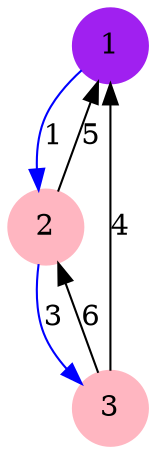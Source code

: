 digraph hgn{ node [shape=circle] 1[color=purple, style=filled] 2[color=lightpink, style=filled] 3[color=lightpink, style=filled] 1 -> 2[color=blue, label=1] 2 -> 1[color=black, label=5] 2 -> 3[color=blue, label=3] 3 -> 1[color=black, label=4] 3 -> 2[color=black, label=6] }